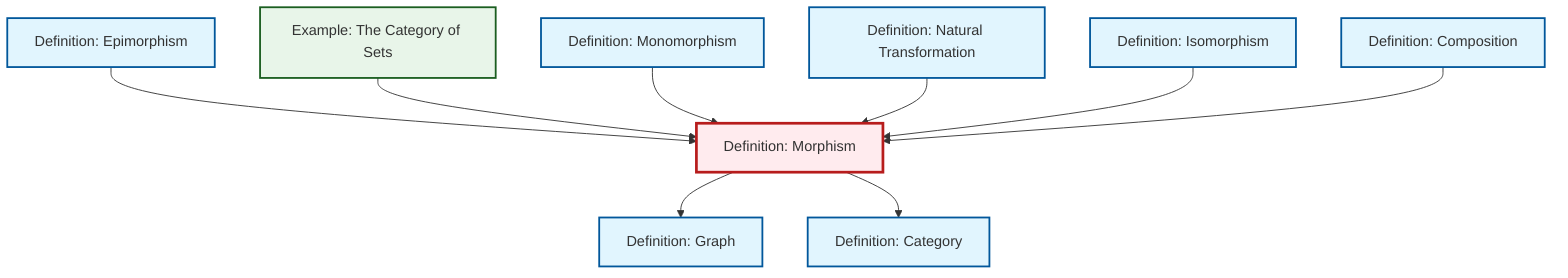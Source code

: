graph TD
    classDef definition fill:#e1f5fe,stroke:#01579b,stroke-width:2px
    classDef theorem fill:#f3e5f5,stroke:#4a148c,stroke-width:2px
    classDef axiom fill:#fff3e0,stroke:#e65100,stroke-width:2px
    classDef example fill:#e8f5e9,stroke:#1b5e20,stroke-width:2px
    classDef current fill:#ffebee,stroke:#b71c1c,stroke-width:3px
    ex-set-category["Example: The Category of Sets"]:::example
    def-monomorphism["Definition: Monomorphism"]:::definition
    def-natural-transformation["Definition: Natural Transformation"]:::definition
    def-morphism["Definition: Morphism"]:::definition
    def-graph["Definition: Graph"]:::definition
    def-epimorphism["Definition: Epimorphism"]:::definition
    def-isomorphism["Definition: Isomorphism"]:::definition
    def-composition["Definition: Composition"]:::definition
    def-category["Definition: Category"]:::definition
    def-epimorphism --> def-morphism
    ex-set-category --> def-morphism
    def-monomorphism --> def-morphism
    def-natural-transformation --> def-morphism
    def-morphism --> def-graph
    def-isomorphism --> def-morphism
    def-composition --> def-morphism
    def-morphism --> def-category
    class def-morphism current